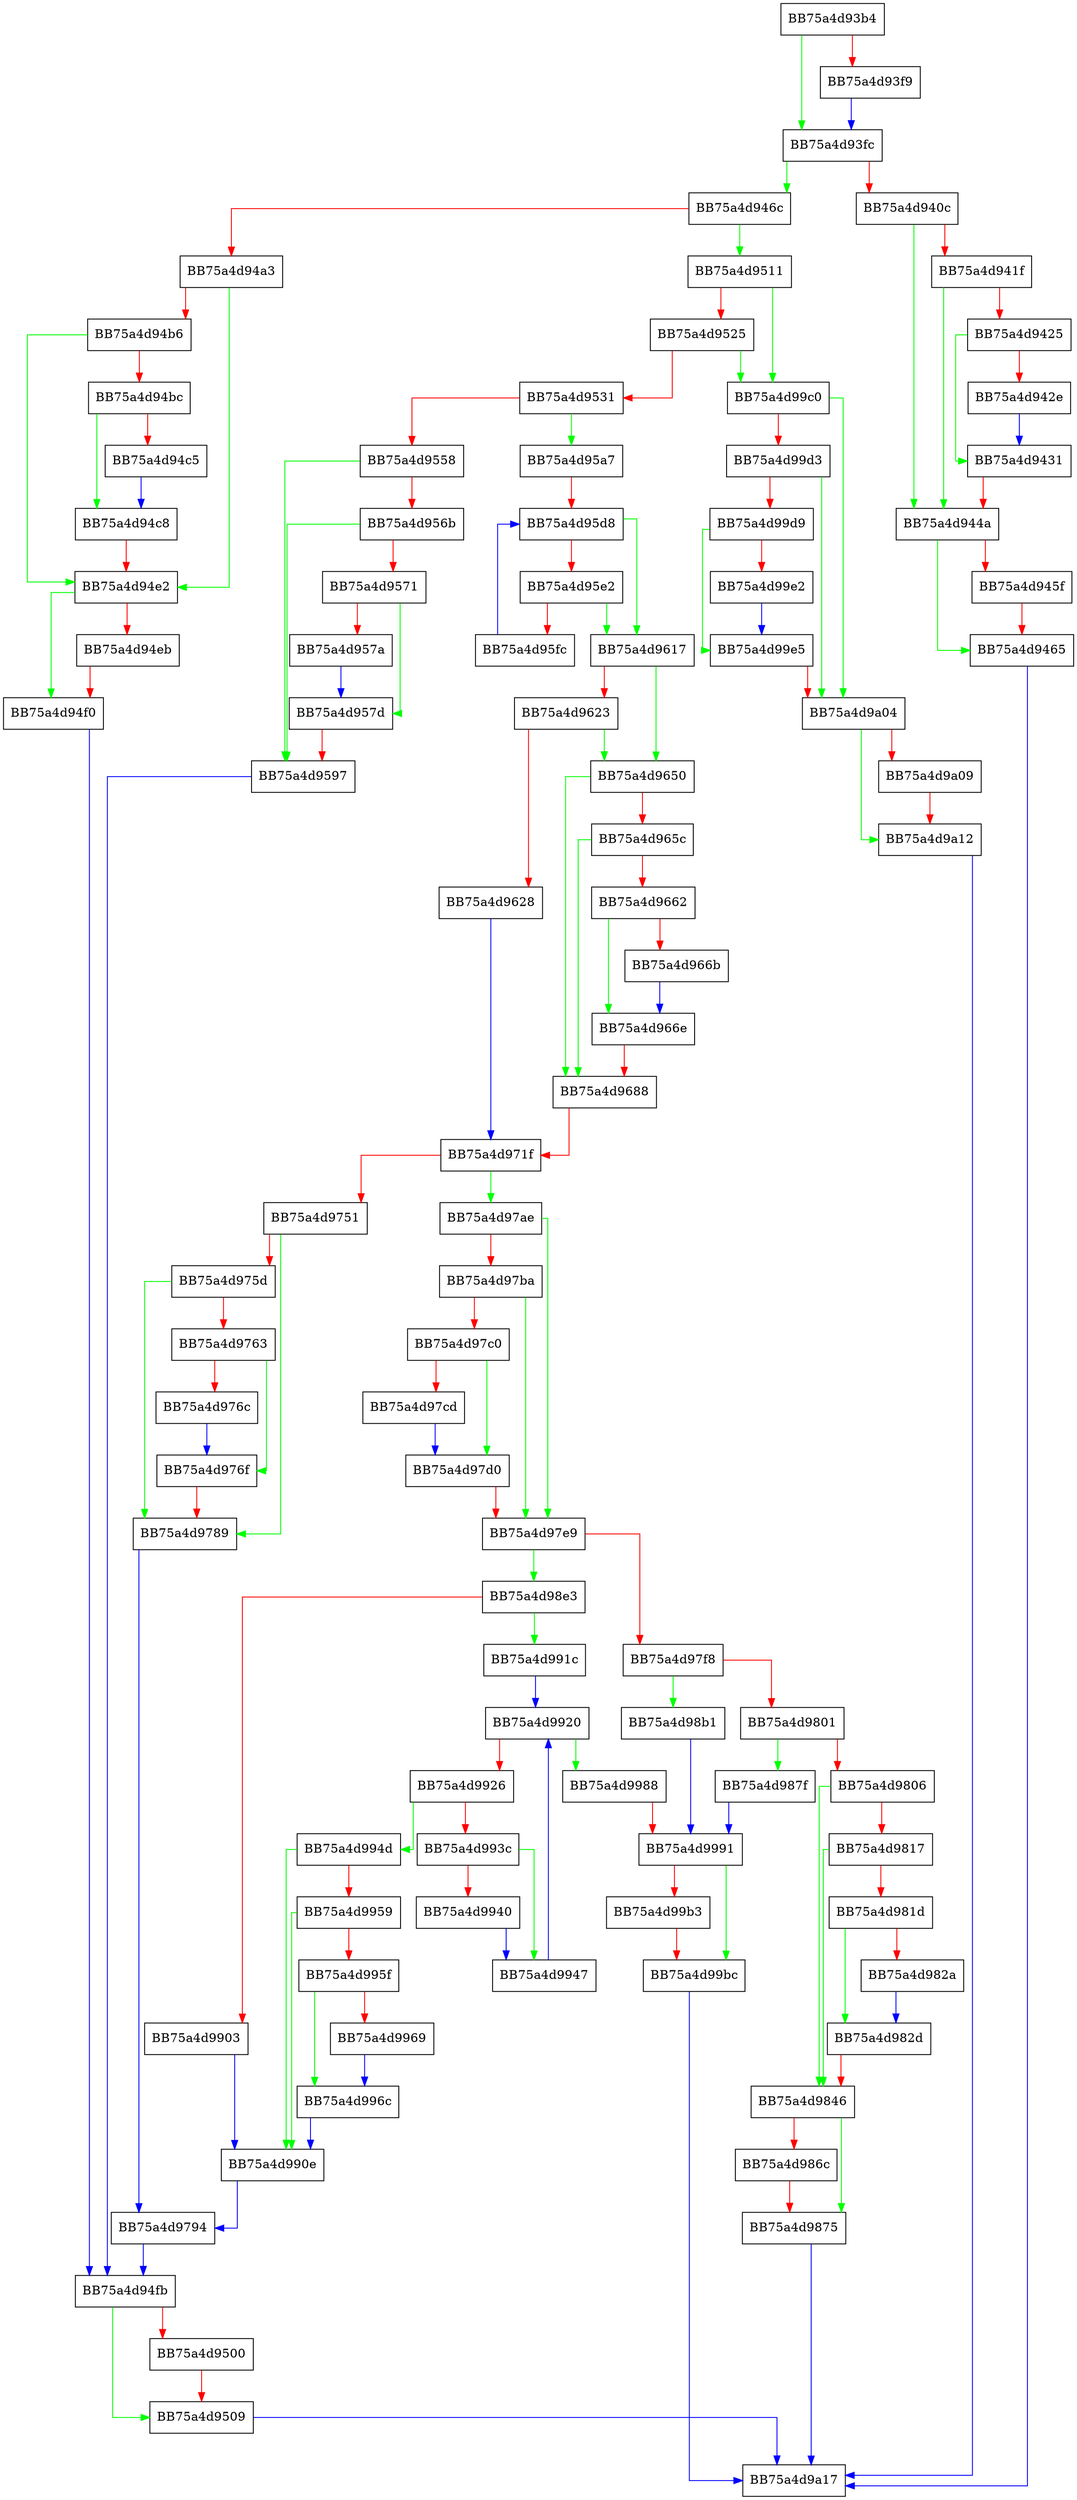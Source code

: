 digraph ProcessDisk {
  node [shape="box"];
  graph [splines=ortho];
  BB75a4d93b4 -> BB75a4d93fc [color="green"];
  BB75a4d93b4 -> BB75a4d93f9 [color="red"];
  BB75a4d93f9 -> BB75a4d93fc [color="blue"];
  BB75a4d93fc -> BB75a4d946c [color="green"];
  BB75a4d93fc -> BB75a4d940c [color="red"];
  BB75a4d940c -> BB75a4d944a [color="green"];
  BB75a4d940c -> BB75a4d941f [color="red"];
  BB75a4d941f -> BB75a4d944a [color="green"];
  BB75a4d941f -> BB75a4d9425 [color="red"];
  BB75a4d9425 -> BB75a4d9431 [color="green"];
  BB75a4d9425 -> BB75a4d942e [color="red"];
  BB75a4d942e -> BB75a4d9431 [color="blue"];
  BB75a4d9431 -> BB75a4d944a [color="red"];
  BB75a4d944a -> BB75a4d9465 [color="green"];
  BB75a4d944a -> BB75a4d945f [color="red"];
  BB75a4d945f -> BB75a4d9465 [color="red"];
  BB75a4d9465 -> BB75a4d9a17 [color="blue"];
  BB75a4d946c -> BB75a4d9511 [color="green"];
  BB75a4d946c -> BB75a4d94a3 [color="red"];
  BB75a4d94a3 -> BB75a4d94e2 [color="green"];
  BB75a4d94a3 -> BB75a4d94b6 [color="red"];
  BB75a4d94b6 -> BB75a4d94e2 [color="green"];
  BB75a4d94b6 -> BB75a4d94bc [color="red"];
  BB75a4d94bc -> BB75a4d94c8 [color="green"];
  BB75a4d94bc -> BB75a4d94c5 [color="red"];
  BB75a4d94c5 -> BB75a4d94c8 [color="blue"];
  BB75a4d94c8 -> BB75a4d94e2 [color="red"];
  BB75a4d94e2 -> BB75a4d94f0 [color="green"];
  BB75a4d94e2 -> BB75a4d94eb [color="red"];
  BB75a4d94eb -> BB75a4d94f0 [color="red"];
  BB75a4d94f0 -> BB75a4d94fb [color="blue"];
  BB75a4d94fb -> BB75a4d9509 [color="green"];
  BB75a4d94fb -> BB75a4d9500 [color="red"];
  BB75a4d9500 -> BB75a4d9509 [color="red"];
  BB75a4d9509 -> BB75a4d9a17 [color="blue"];
  BB75a4d9511 -> BB75a4d99c0 [color="green"];
  BB75a4d9511 -> BB75a4d9525 [color="red"];
  BB75a4d9525 -> BB75a4d99c0 [color="green"];
  BB75a4d9525 -> BB75a4d9531 [color="red"];
  BB75a4d9531 -> BB75a4d95a7 [color="green"];
  BB75a4d9531 -> BB75a4d9558 [color="red"];
  BB75a4d9558 -> BB75a4d9597 [color="green"];
  BB75a4d9558 -> BB75a4d956b [color="red"];
  BB75a4d956b -> BB75a4d9597 [color="green"];
  BB75a4d956b -> BB75a4d9571 [color="red"];
  BB75a4d9571 -> BB75a4d957d [color="green"];
  BB75a4d9571 -> BB75a4d957a [color="red"];
  BB75a4d957a -> BB75a4d957d [color="blue"];
  BB75a4d957d -> BB75a4d9597 [color="red"];
  BB75a4d9597 -> BB75a4d94fb [color="blue"];
  BB75a4d95a7 -> BB75a4d95d8 [color="red"];
  BB75a4d95d8 -> BB75a4d9617 [color="green"];
  BB75a4d95d8 -> BB75a4d95e2 [color="red"];
  BB75a4d95e2 -> BB75a4d9617 [color="green"];
  BB75a4d95e2 -> BB75a4d95fc [color="red"];
  BB75a4d95fc -> BB75a4d95d8 [color="blue"];
  BB75a4d9617 -> BB75a4d9650 [color="green"];
  BB75a4d9617 -> BB75a4d9623 [color="red"];
  BB75a4d9623 -> BB75a4d9650 [color="green"];
  BB75a4d9623 -> BB75a4d9628 [color="red"];
  BB75a4d9628 -> BB75a4d971f [color="blue"];
  BB75a4d9650 -> BB75a4d9688 [color="green"];
  BB75a4d9650 -> BB75a4d965c [color="red"];
  BB75a4d965c -> BB75a4d9688 [color="green"];
  BB75a4d965c -> BB75a4d9662 [color="red"];
  BB75a4d9662 -> BB75a4d966e [color="green"];
  BB75a4d9662 -> BB75a4d966b [color="red"];
  BB75a4d966b -> BB75a4d966e [color="blue"];
  BB75a4d966e -> BB75a4d9688 [color="red"];
  BB75a4d9688 -> BB75a4d971f [color="red"];
  BB75a4d971f -> BB75a4d97ae [color="green"];
  BB75a4d971f -> BB75a4d9751 [color="red"];
  BB75a4d9751 -> BB75a4d9789 [color="green"];
  BB75a4d9751 -> BB75a4d975d [color="red"];
  BB75a4d975d -> BB75a4d9789 [color="green"];
  BB75a4d975d -> BB75a4d9763 [color="red"];
  BB75a4d9763 -> BB75a4d976f [color="green"];
  BB75a4d9763 -> BB75a4d976c [color="red"];
  BB75a4d976c -> BB75a4d976f [color="blue"];
  BB75a4d976f -> BB75a4d9789 [color="red"];
  BB75a4d9789 -> BB75a4d9794 [color="blue"];
  BB75a4d9794 -> BB75a4d94fb [color="blue"];
  BB75a4d97ae -> BB75a4d97e9 [color="green"];
  BB75a4d97ae -> BB75a4d97ba [color="red"];
  BB75a4d97ba -> BB75a4d97e9 [color="green"];
  BB75a4d97ba -> BB75a4d97c0 [color="red"];
  BB75a4d97c0 -> BB75a4d97d0 [color="green"];
  BB75a4d97c0 -> BB75a4d97cd [color="red"];
  BB75a4d97cd -> BB75a4d97d0 [color="blue"];
  BB75a4d97d0 -> BB75a4d97e9 [color="red"];
  BB75a4d97e9 -> BB75a4d98e3 [color="green"];
  BB75a4d97e9 -> BB75a4d97f8 [color="red"];
  BB75a4d97f8 -> BB75a4d98b1 [color="green"];
  BB75a4d97f8 -> BB75a4d9801 [color="red"];
  BB75a4d9801 -> BB75a4d987f [color="green"];
  BB75a4d9801 -> BB75a4d9806 [color="red"];
  BB75a4d9806 -> BB75a4d9846 [color="green"];
  BB75a4d9806 -> BB75a4d9817 [color="red"];
  BB75a4d9817 -> BB75a4d9846 [color="green"];
  BB75a4d9817 -> BB75a4d981d [color="red"];
  BB75a4d981d -> BB75a4d982d [color="green"];
  BB75a4d981d -> BB75a4d982a [color="red"];
  BB75a4d982a -> BB75a4d982d [color="blue"];
  BB75a4d982d -> BB75a4d9846 [color="red"];
  BB75a4d9846 -> BB75a4d9875 [color="green"];
  BB75a4d9846 -> BB75a4d986c [color="red"];
  BB75a4d986c -> BB75a4d9875 [color="red"];
  BB75a4d9875 -> BB75a4d9a17 [color="blue"];
  BB75a4d987f -> BB75a4d9991 [color="blue"];
  BB75a4d98b1 -> BB75a4d9991 [color="blue"];
  BB75a4d98e3 -> BB75a4d991c [color="green"];
  BB75a4d98e3 -> BB75a4d9903 [color="red"];
  BB75a4d9903 -> BB75a4d990e [color="blue"];
  BB75a4d990e -> BB75a4d9794 [color="blue"];
  BB75a4d991c -> BB75a4d9920 [color="blue"];
  BB75a4d9920 -> BB75a4d9988 [color="green"];
  BB75a4d9920 -> BB75a4d9926 [color="red"];
  BB75a4d9926 -> BB75a4d994d [color="green"];
  BB75a4d9926 -> BB75a4d993c [color="red"];
  BB75a4d993c -> BB75a4d9947 [color="green"];
  BB75a4d993c -> BB75a4d9940 [color="red"];
  BB75a4d9940 -> BB75a4d9947 [color="blue"];
  BB75a4d9947 -> BB75a4d9920 [color="blue"];
  BB75a4d994d -> BB75a4d990e [color="green"];
  BB75a4d994d -> BB75a4d9959 [color="red"];
  BB75a4d9959 -> BB75a4d990e [color="green"];
  BB75a4d9959 -> BB75a4d995f [color="red"];
  BB75a4d995f -> BB75a4d996c [color="green"];
  BB75a4d995f -> BB75a4d9969 [color="red"];
  BB75a4d9969 -> BB75a4d996c [color="blue"];
  BB75a4d996c -> BB75a4d990e [color="blue"];
  BB75a4d9988 -> BB75a4d9991 [color="red"];
  BB75a4d9991 -> BB75a4d99bc [color="green"];
  BB75a4d9991 -> BB75a4d99b3 [color="red"];
  BB75a4d99b3 -> BB75a4d99bc [color="red"];
  BB75a4d99bc -> BB75a4d9a17 [color="blue"];
  BB75a4d99c0 -> BB75a4d9a04 [color="green"];
  BB75a4d99c0 -> BB75a4d99d3 [color="red"];
  BB75a4d99d3 -> BB75a4d9a04 [color="green"];
  BB75a4d99d3 -> BB75a4d99d9 [color="red"];
  BB75a4d99d9 -> BB75a4d99e5 [color="green"];
  BB75a4d99d9 -> BB75a4d99e2 [color="red"];
  BB75a4d99e2 -> BB75a4d99e5 [color="blue"];
  BB75a4d99e5 -> BB75a4d9a04 [color="red"];
  BB75a4d9a04 -> BB75a4d9a12 [color="green"];
  BB75a4d9a04 -> BB75a4d9a09 [color="red"];
  BB75a4d9a09 -> BB75a4d9a12 [color="red"];
  BB75a4d9a12 -> BB75a4d9a17 [color="blue"];
}